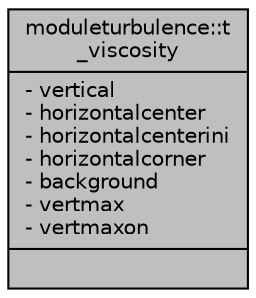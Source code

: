 digraph "moduleturbulence::t_viscosity"
{
 // LATEX_PDF_SIZE
  edge [fontname="Helvetica",fontsize="10",labelfontname="Helvetica",labelfontsize="10"];
  node [fontname="Helvetica",fontsize="10",shape=record];
  Node1 [label="{moduleturbulence::t\l_viscosity\n|- vertical\l- horizontalcenter\l- horizontalcenterini\l- horizontalcorner\l- background\l- vertmax\l- vertmaxon\l|}",height=0.2,width=0.4,color="black", fillcolor="grey75", style="filled", fontcolor="black",tooltip=" "];
}
